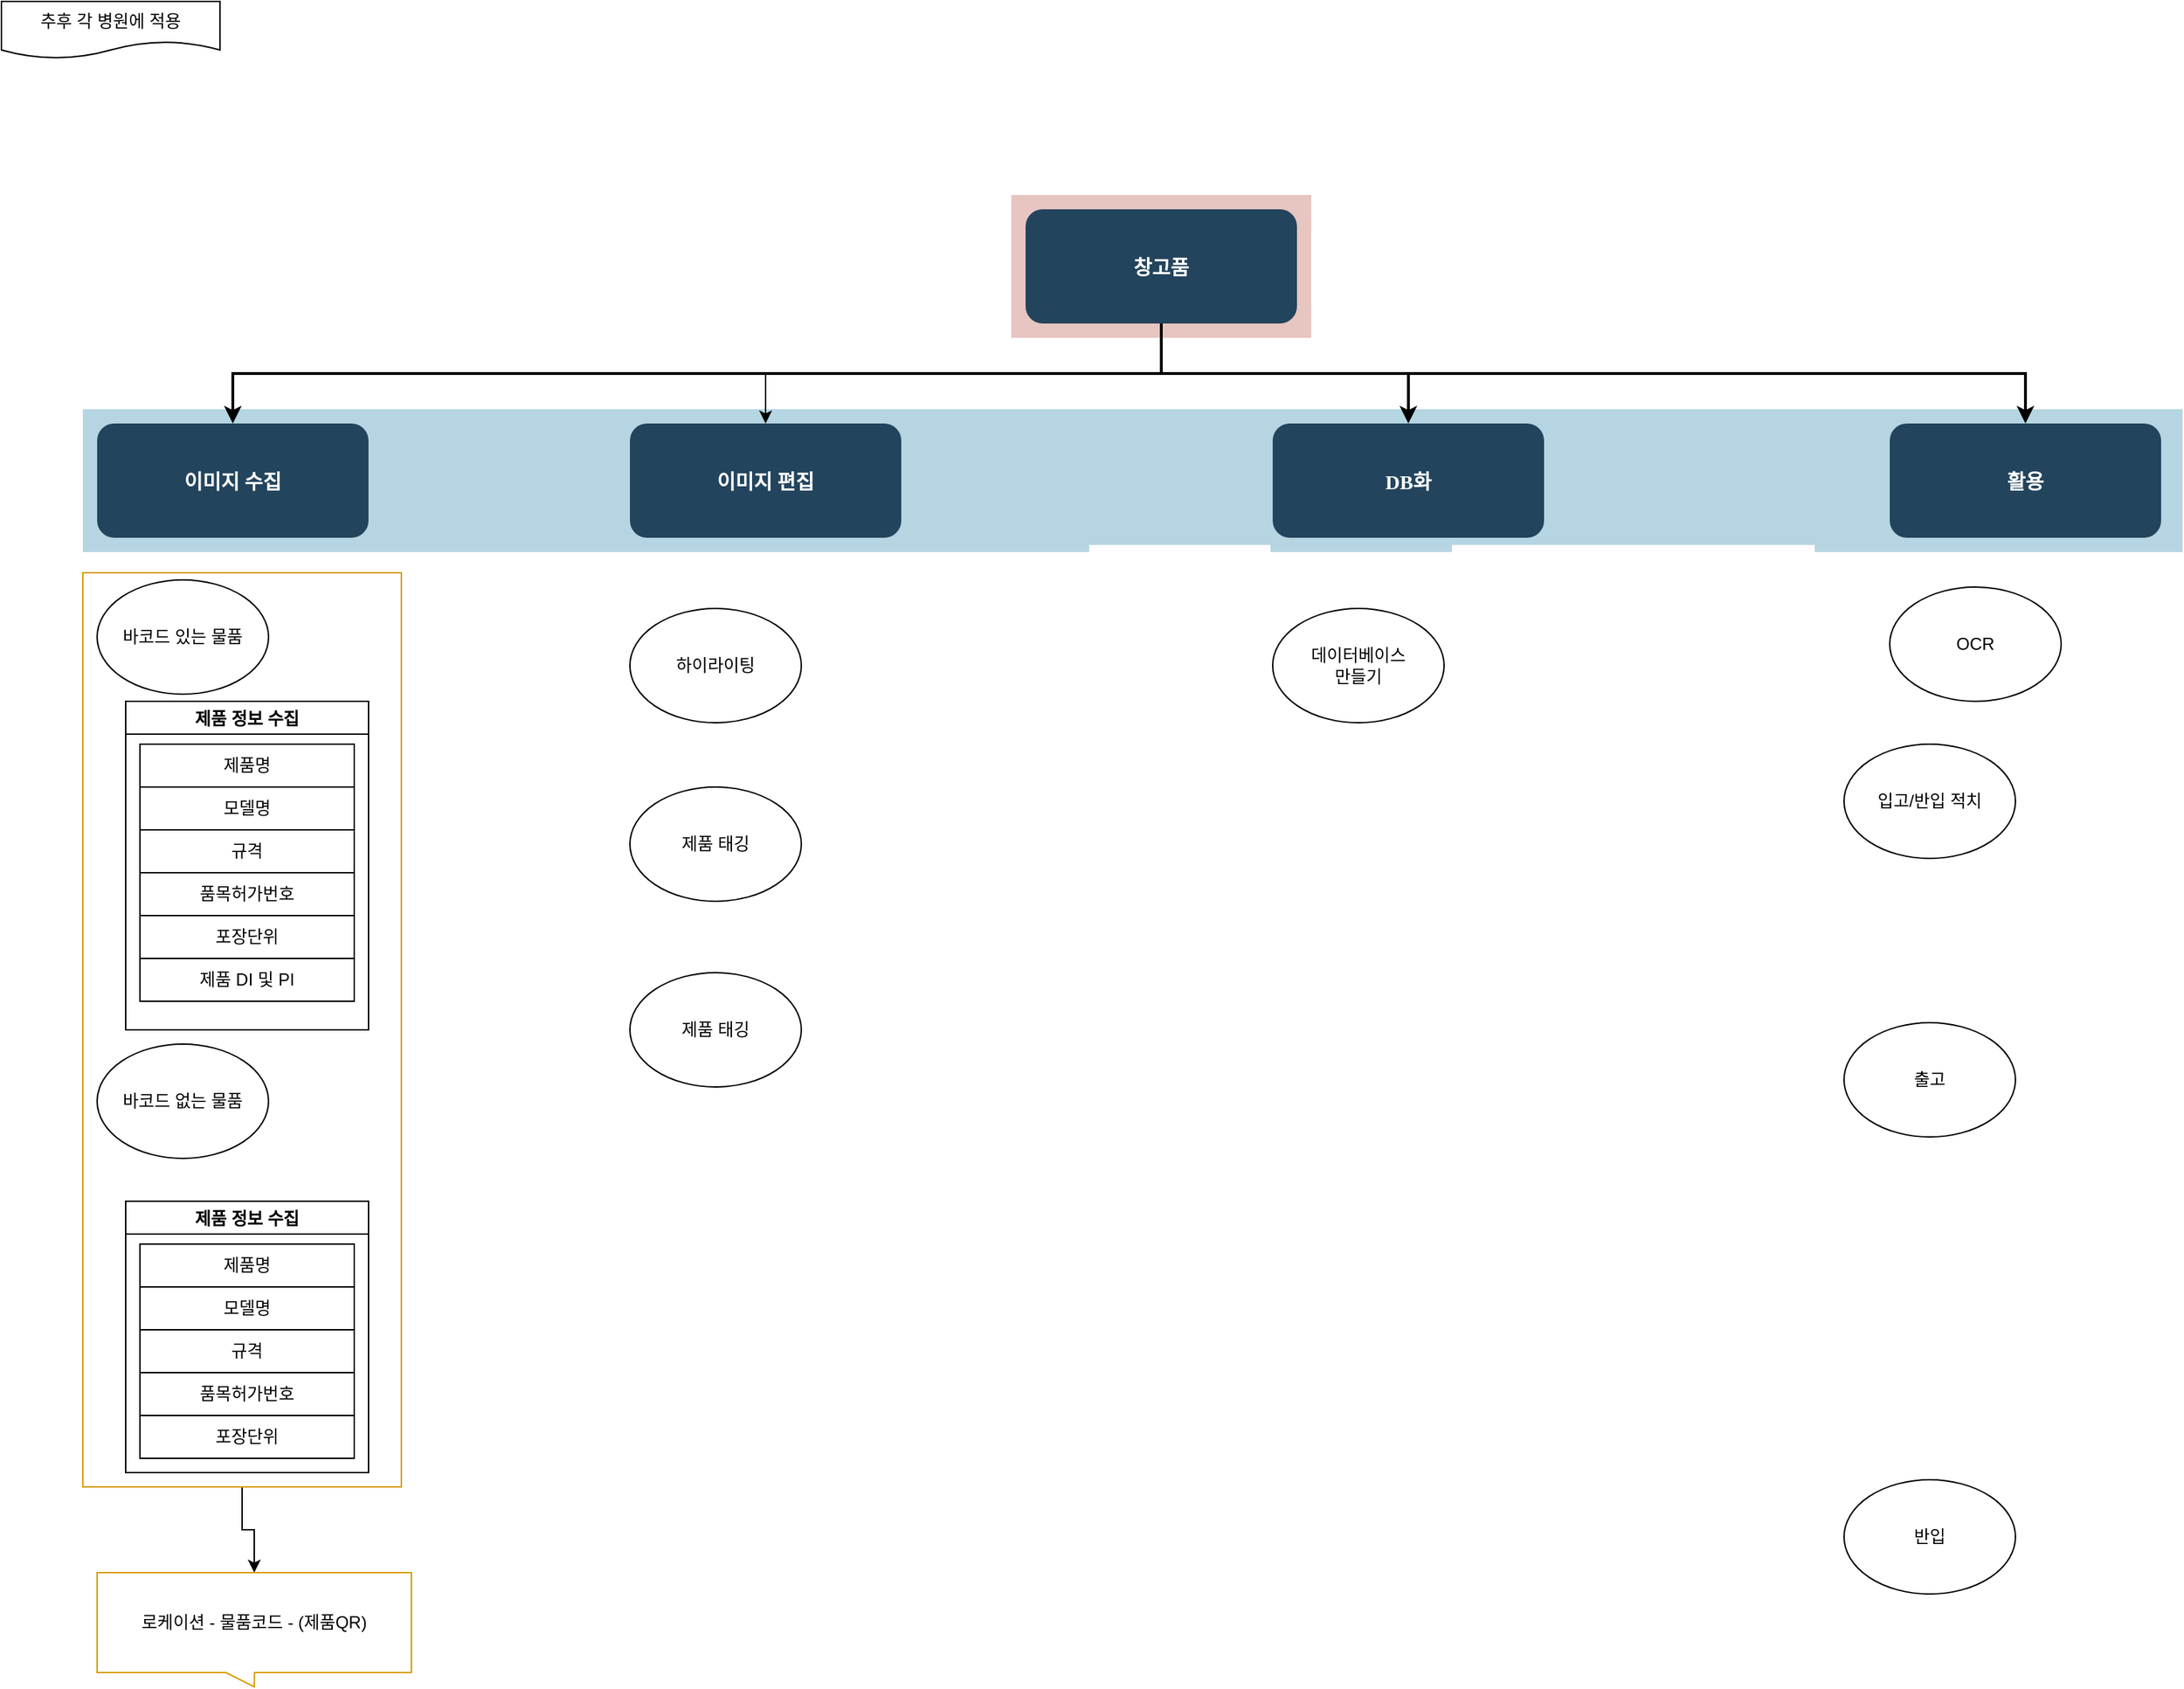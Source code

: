 <mxfile version="14.8.0" type="github">
  <diagram name="Page-1" id="2c0d36ab-eaac-3732-788b-9136903baeff">
    <mxGraphModel dx="1673" dy="1065" grid="1" gridSize="10" guides="1" tooltips="1" connect="1" arrows="1" fold="1" page="1" pageScale="1.5" pageWidth="1169" pageHeight="827" background="none" math="0" shadow="0">
      <root>
        <mxCell id="0" />
        <mxCell id="1" parent="0" />
        <mxCell id="123" value="" style="fillColor=#AE4132;strokeColor=none;opacity=30;" parent="1" vertex="1">
          <mxGeometry x="747" y="175.5" width="210" height="100.0" as="geometry" />
        </mxCell>
        <mxCell id="122" value="" style="fillColor=#10739E;strokeColor=none;opacity=30;" parent="1" vertex="1">
          <mxGeometry x="97" y="325.5" width="1470" height="100.0" as="geometry" />
        </mxCell>
        <mxCell id="2" value="창고품" style="rounded=1;fillColor=#23445D;gradientColor=none;strokeColor=none;fontColor=#FFFFFF;fontStyle=1;fontFamily=Tahoma;fontSize=14" parent="1" vertex="1">
          <mxGeometry x="757" y="185.5" width="190" height="80" as="geometry" />
        </mxCell>
        <mxCell id="4" value="활용" style="rounded=1;fillColor=#23445D;gradientColor=none;strokeColor=none;fontColor=#FFFFFF;fontStyle=1;fontFamily=Tahoma;fontSize=14" parent="1" vertex="1">
          <mxGeometry x="1362.0" y="335.5" width="190" height="80" as="geometry" />
        </mxCell>
        <mxCell id="9" value="" style="edgeStyle=elbowEdgeStyle;elbow=vertical;strokeWidth=2;rounded=0" parent="1" source="2" target="4" edge="1">
          <mxGeometry x="337" y="215.5" width="100" height="100" as="geometry">
            <mxPoint x="337" y="315.5" as="sourcePoint" />
            <mxPoint x="437" y="215.5" as="targetPoint" />
          </mxGeometry>
        </mxCell>
        <mxCell id="12" value="DB화" style="rounded=1;fillColor=#23445D;gradientColor=none;strokeColor=none;fontColor=#FFFFFF;fontStyle=1;fontFamily=Tahoma;fontSize=14" parent="1" vertex="1">
          <mxGeometry x="930.0" y="335.5" width="190" height="80" as="geometry" />
        </mxCell>
        <mxCell id="13" value="이미지 수집" style="rounded=1;fillColor=#23445D;gradientColor=none;strokeColor=none;fontColor=#FFFFFF;fontStyle=1;fontFamily=Tahoma;fontSize=14" parent="1" vertex="1">
          <mxGeometry x="107" y="335.5" width="190" height="80" as="geometry" />
        </mxCell>
        <mxCell id="59" value="" style="edgeStyle=elbowEdgeStyle;elbow=vertical;strokeWidth=2;rounded=0" parent="1" source="2" target="12" edge="1">
          <mxGeometry x="347" y="225.5" width="100" height="100" as="geometry">
            <mxPoint x="862.0" y="275.5" as="sourcePoint" />
            <mxPoint x="1467.0" y="345.5" as="targetPoint" />
          </mxGeometry>
        </mxCell>
        <mxCell id="61" value="" style="edgeStyle=elbowEdgeStyle;elbow=vertical;strokeWidth=2;rounded=0" parent="1" source="2" target="13" edge="1">
          <mxGeometry x="-23" y="135.5" width="100" height="100" as="geometry">
            <mxPoint x="-23" y="235.5" as="sourcePoint" />
            <mxPoint x="77" y="135.5" as="targetPoint" />
          </mxGeometry>
        </mxCell>
        <mxCell id="otnFeGUagMU2zySuc4kF-125" style="edgeStyle=orthogonalEdgeStyle;rounded=0;orthogonalLoop=1;jettySize=auto;html=1;entryX=0.5;entryY=0;entryDx=0;entryDy=0;" edge="1" parent="1" target="otnFeGUagMU2zySuc4kF-123">
          <mxGeometry relative="1" as="geometry">
            <mxPoint x="575" y="300" as="targetPoint" />
            <mxPoint x="575" y="300" as="sourcePoint" />
          </mxGeometry>
        </mxCell>
        <mxCell id="otnFeGUagMU2zySuc4kF-123" value="이미지 편집" style="rounded=1;fillColor=#23445D;gradientColor=none;strokeColor=none;fontColor=#FFFFFF;fontStyle=1;fontFamily=Tahoma;fontSize=14" vertex="1" parent="1">
          <mxGeometry x="480.0" y="335.5" width="190" height="80" as="geometry" />
        </mxCell>
        <mxCell id="otnFeGUagMU2zySuc4kF-126" value="입고/반입 적치" style="ellipse;whiteSpace=wrap;html=1;" vertex="1" parent="1">
          <mxGeometry x="1330" y="560" width="120" height="80" as="geometry" />
        </mxCell>
        <mxCell id="otnFeGUagMU2zySuc4kF-127" value="출고" style="ellipse;whiteSpace=wrap;html=1;" vertex="1" parent="1">
          <mxGeometry x="1330" y="755" width="120" height="80" as="geometry" />
        </mxCell>
        <mxCell id="otnFeGUagMU2zySuc4kF-128" value="반입" style="ellipse;whiteSpace=wrap;html=1;" vertex="1" parent="1">
          <mxGeometry x="1330" y="1075" width="120" height="80" as="geometry" />
        </mxCell>
        <mxCell id="otnFeGUagMU2zySuc4kF-130" value="OCR" style="ellipse;whiteSpace=wrap;html=1;" vertex="1" parent="1">
          <mxGeometry x="1362" y="450" width="120" height="80" as="geometry" />
        </mxCell>
        <mxCell id="otnFeGUagMU2zySuc4kF-131" value="하이라이팅" style="ellipse;whiteSpace=wrap;html=1;" vertex="1" parent="1">
          <mxGeometry x="480" y="465" width="120" height="80" as="geometry" />
        </mxCell>
        <mxCell id="otnFeGUagMU2zySuc4kF-132" value="바코드 있는 물품" style="ellipse;whiteSpace=wrap;html=1;" vertex="1" parent="1">
          <mxGeometry x="107" y="445" width="120" height="80" as="geometry" />
        </mxCell>
        <mxCell id="otnFeGUagMU2zySuc4kF-133" value="바코드 없는 물품" style="ellipse;whiteSpace=wrap;html=1;" vertex="1" parent="1">
          <mxGeometry x="107" y="770" width="120" height="80" as="geometry" />
        </mxCell>
        <mxCell id="otnFeGUagMU2zySuc4kF-134" value="추후 각 병원에 적용" style="shape=document;whiteSpace=wrap;html=1;boundedLbl=1;" vertex="1" parent="1">
          <mxGeometry x="40" y="40" width="153" height="40" as="geometry" />
        </mxCell>
        <mxCell id="otnFeGUagMU2zySuc4kF-136" value="제품 정보 수집" style="swimlane;" vertex="1" parent="1">
          <mxGeometry x="127" y="530" width="170" height="230" as="geometry">
            <mxRectangle x="120" y="560" width="110" height="23" as="alternateBounds" />
          </mxGeometry>
        </mxCell>
        <mxCell id="otnFeGUagMU2zySuc4kF-137" value="제품명" style="whiteSpace=wrap;html=1;" vertex="1" parent="otnFeGUagMU2zySuc4kF-136">
          <mxGeometry x="10" y="30" width="150" height="30" as="geometry" />
        </mxCell>
        <mxCell id="otnFeGUagMU2zySuc4kF-138" value="모델명" style="whiteSpace=wrap;html=1;" vertex="1" parent="otnFeGUagMU2zySuc4kF-136">
          <mxGeometry x="10" y="60" width="150" height="30" as="geometry" />
        </mxCell>
        <mxCell id="otnFeGUagMU2zySuc4kF-139" value="규격" style="whiteSpace=wrap;html=1;" vertex="1" parent="otnFeGUagMU2zySuc4kF-136">
          <mxGeometry x="10" y="90" width="150" height="30" as="geometry" />
        </mxCell>
        <mxCell id="otnFeGUagMU2zySuc4kF-140" value="품목허가번호" style="whiteSpace=wrap;html=1;" vertex="1" parent="otnFeGUagMU2zySuc4kF-136">
          <mxGeometry x="10" y="120" width="150" height="30" as="geometry" />
        </mxCell>
        <mxCell id="otnFeGUagMU2zySuc4kF-141" value="포장단위" style="whiteSpace=wrap;html=1;" vertex="1" parent="otnFeGUagMU2zySuc4kF-136">
          <mxGeometry x="10" y="150" width="150" height="30" as="geometry" />
        </mxCell>
        <mxCell id="otnFeGUagMU2zySuc4kF-148" value="제품 DI 및 PI" style="whiteSpace=wrap;html=1;" vertex="1" parent="otnFeGUagMU2zySuc4kF-136">
          <mxGeometry x="10" y="180" width="150" height="30" as="geometry" />
        </mxCell>
        <mxCell id="otnFeGUagMU2zySuc4kF-142" value="제품 정보 수집" style="swimlane;" vertex="1" parent="1">
          <mxGeometry x="127" y="880" width="170" height="190" as="geometry">
            <mxRectangle x="120" y="560" width="110" height="23" as="alternateBounds" />
          </mxGeometry>
        </mxCell>
        <mxCell id="otnFeGUagMU2zySuc4kF-143" value="제품명" style="whiteSpace=wrap;html=1;" vertex="1" parent="otnFeGUagMU2zySuc4kF-142">
          <mxGeometry x="10" y="30" width="150" height="30" as="geometry" />
        </mxCell>
        <mxCell id="otnFeGUagMU2zySuc4kF-144" value="모델명" style="whiteSpace=wrap;html=1;" vertex="1" parent="otnFeGUagMU2zySuc4kF-142">
          <mxGeometry x="10" y="60" width="150" height="30" as="geometry" />
        </mxCell>
        <mxCell id="otnFeGUagMU2zySuc4kF-145" value="규격" style="whiteSpace=wrap;html=1;" vertex="1" parent="otnFeGUagMU2zySuc4kF-142">
          <mxGeometry x="10" y="90" width="150" height="30" as="geometry" />
        </mxCell>
        <mxCell id="otnFeGUagMU2zySuc4kF-146" value="품목허가번호" style="whiteSpace=wrap;html=1;" vertex="1" parent="otnFeGUagMU2zySuc4kF-142">
          <mxGeometry x="10" y="120" width="150" height="30" as="geometry" />
        </mxCell>
        <mxCell id="otnFeGUagMU2zySuc4kF-147" value="포장단위" style="whiteSpace=wrap;html=1;" vertex="1" parent="otnFeGUagMU2zySuc4kF-142">
          <mxGeometry x="10" y="150" width="150" height="30" as="geometry" />
        </mxCell>
        <mxCell id="otnFeGUagMU2zySuc4kF-153" value="" style="edgeStyle=orthogonalEdgeStyle;rounded=0;orthogonalLoop=1;jettySize=auto;html=1;" edge="1" parent="1" source="otnFeGUagMU2zySuc4kF-150" target="otnFeGUagMU2zySuc4kF-152">
          <mxGeometry relative="1" as="geometry" />
        </mxCell>
        <mxCell id="otnFeGUagMU2zySuc4kF-150" value="" style="rounded=0;whiteSpace=wrap;html=1;strokeColor=#d79b00;fillColor=none;" vertex="1" parent="1">
          <mxGeometry x="97" y="440" width="223" height="640" as="geometry" />
        </mxCell>
        <mxCell id="otnFeGUagMU2zySuc4kF-152" value="로케이션 - 물품코드 - (제품QR)" style="shape=callout;rounded=0;whiteSpace=wrap;html=1;perimeter=calloutPerimeter;strokeColor=#d79b00;fillColor=none;size=10;position=0.41;" vertex="1" parent="1">
          <mxGeometry x="107" y="1140" width="220" height="80" as="geometry" />
        </mxCell>
        <mxCell id="otnFeGUagMU2zySuc4kF-154" value="데이터베이스&lt;br&gt;만들기" style="ellipse;whiteSpace=wrap;html=1;" vertex="1" parent="1">
          <mxGeometry x="930" y="465" width="120" height="80" as="geometry" />
        </mxCell>
        <mxCell id="otnFeGUagMU2zySuc4kF-155" value="제품 태깅" style="ellipse;whiteSpace=wrap;html=1;" vertex="1" parent="1">
          <mxGeometry x="480" y="590" width="120" height="80" as="geometry" />
        </mxCell>
        <mxCell id="otnFeGUagMU2zySuc4kF-156" value="제품 태깅" style="ellipse;whiteSpace=wrap;html=1;" vertex="1" parent="1">
          <mxGeometry x="480" y="720" width="120" height="80" as="geometry" />
        </mxCell>
      </root>
    </mxGraphModel>
  </diagram>
</mxfile>
